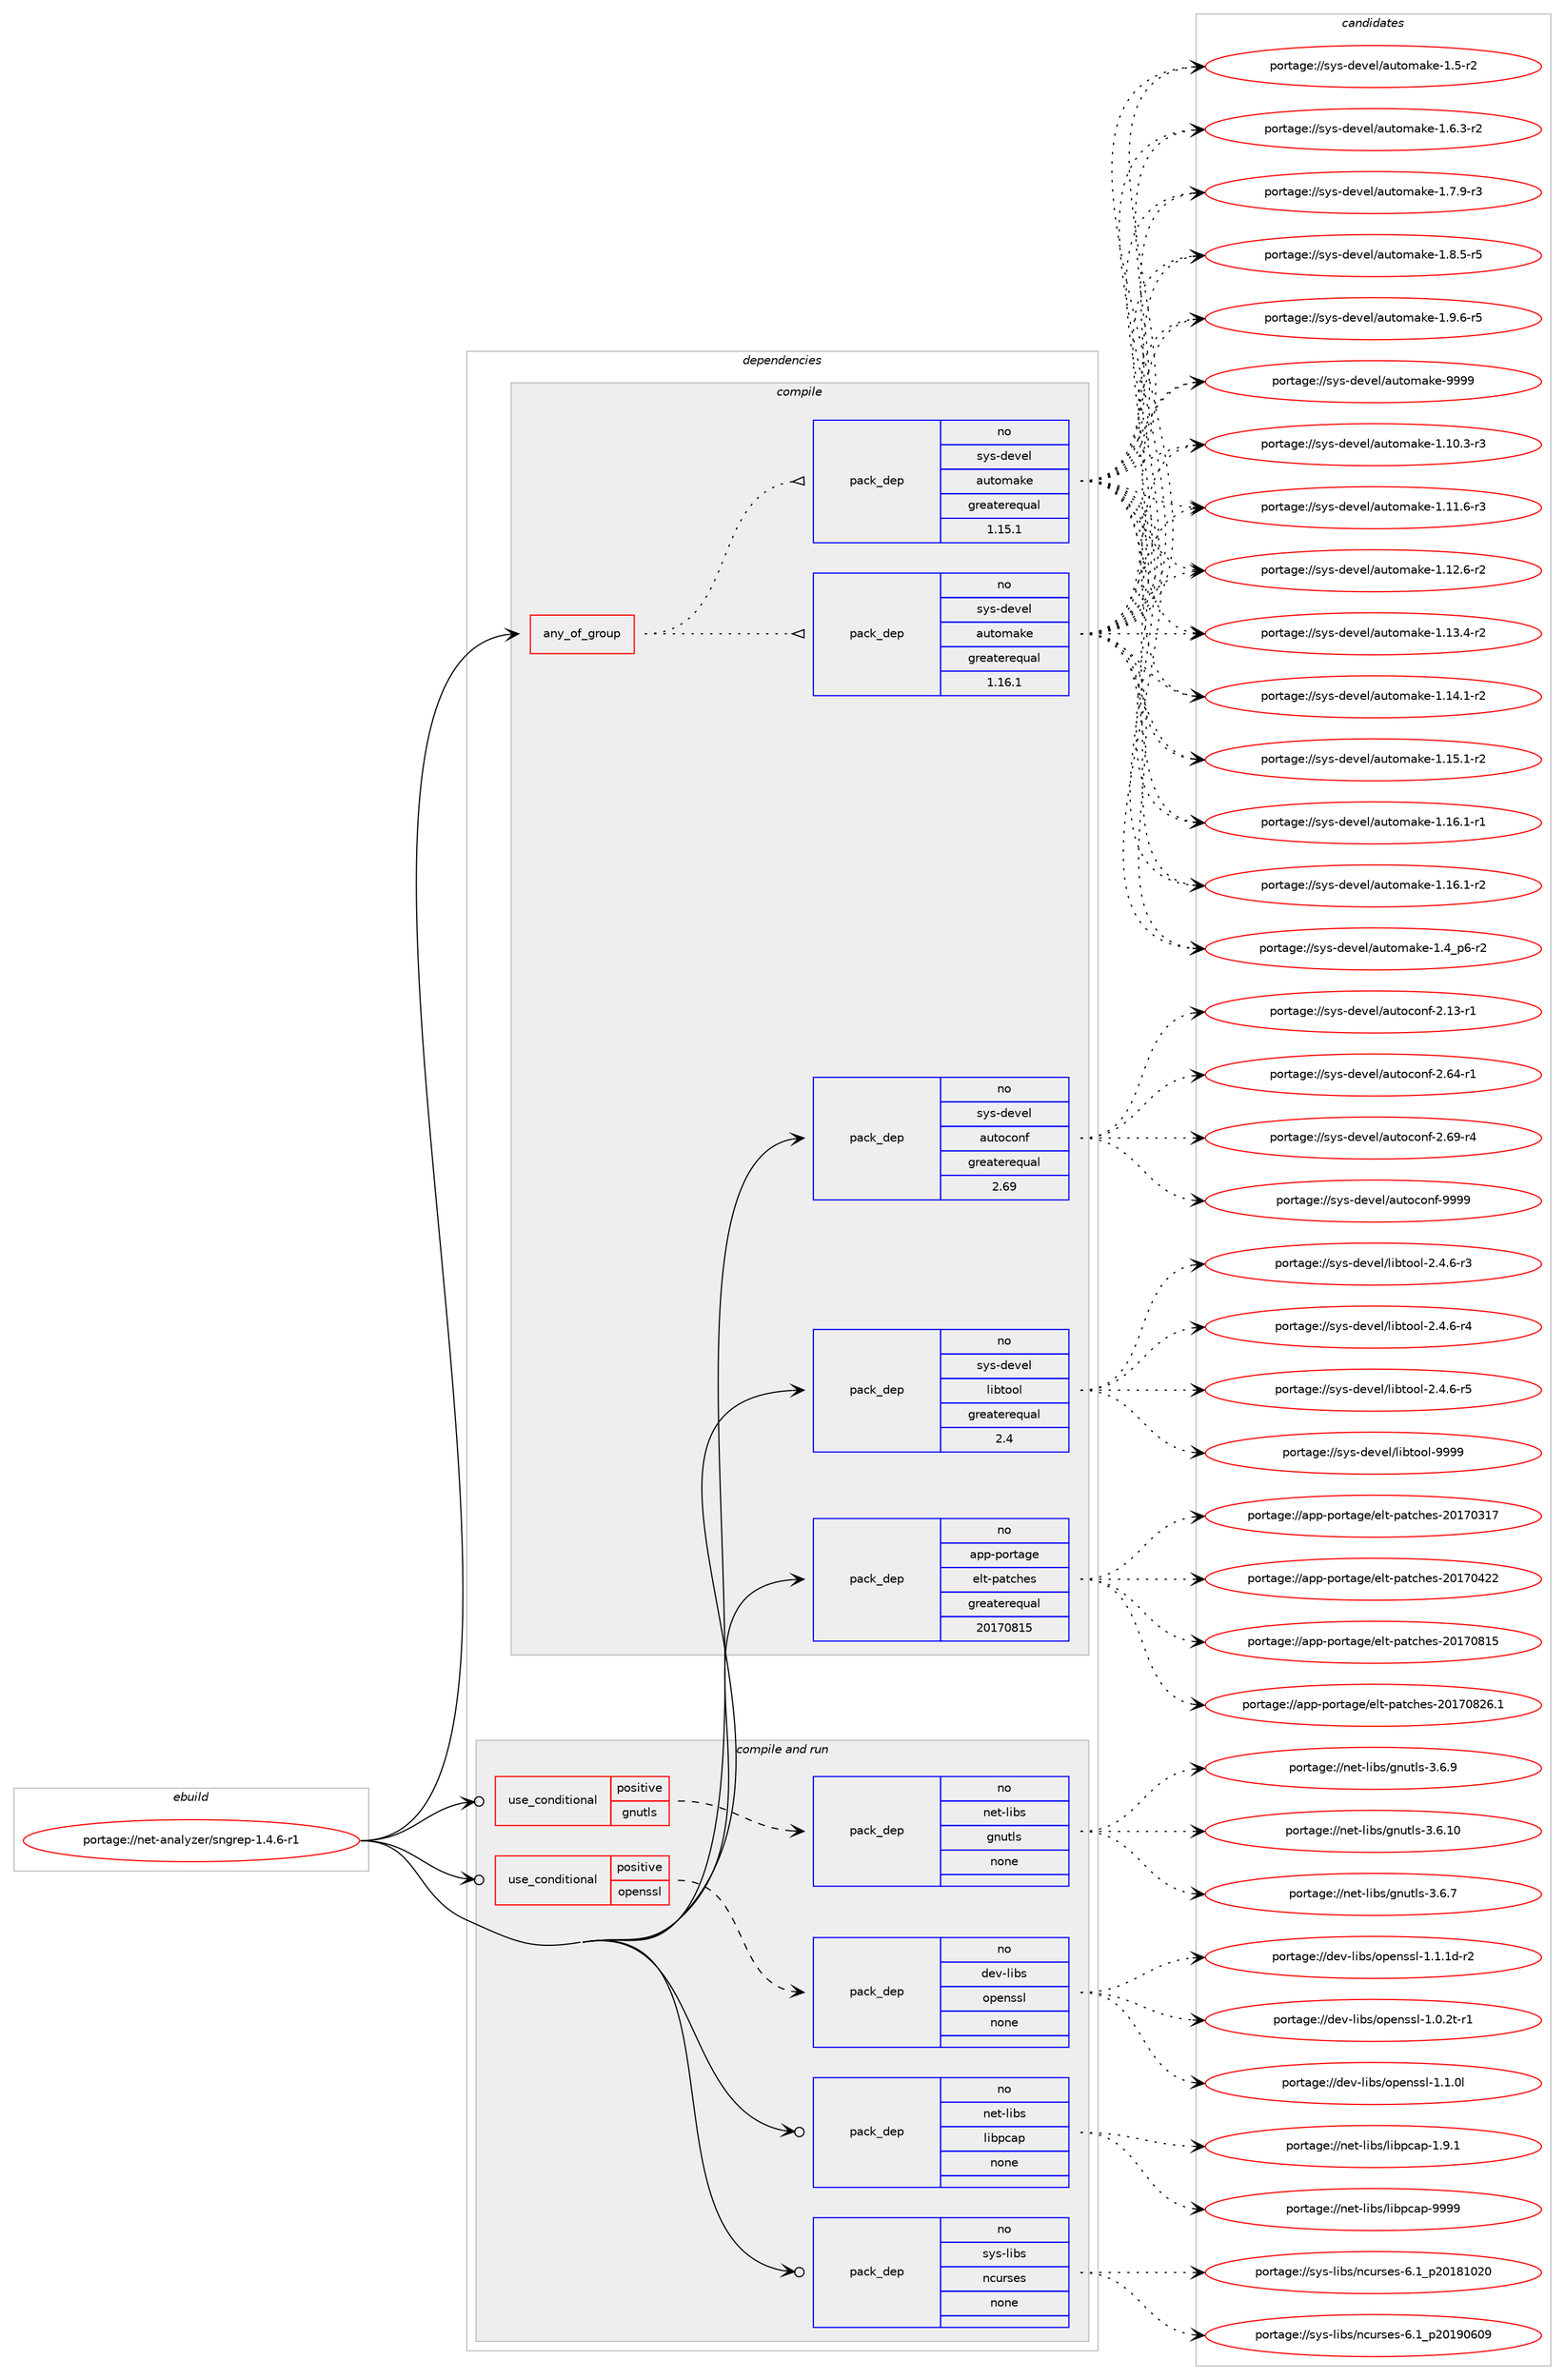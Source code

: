 digraph prolog {

# *************
# Graph options
# *************

newrank=true;
concentrate=true;
compound=true;
graph [rankdir=LR,fontname=Helvetica,fontsize=10,ranksep=1.5];#, ranksep=2.5, nodesep=0.2];
edge  [arrowhead=vee];
node  [fontname=Helvetica,fontsize=10];

# **********
# The ebuild
# **********

subgraph cluster_leftcol {
color=gray;
rank=same;
label=<<i>ebuild</i>>;
id [label="portage://net-analyzer/sngrep-1.4.6-r1", color=red, width=4, href="../net-analyzer/sngrep-1.4.6-r1.svg"];
}

# ****************
# The dependencies
# ****************

subgraph cluster_midcol {
color=gray;
label=<<i>dependencies</i>>;
subgraph cluster_compile {
fillcolor="#eeeeee";
style=filled;
label=<<i>compile</i>>;
subgraph any5602 {
dependency348741 [label=<<TABLE BORDER="0" CELLBORDER="1" CELLSPACING="0" CELLPADDING="4"><TR><TD CELLPADDING="10">any_of_group</TD></TR></TABLE>>, shape=none, color=red];subgraph pack256062 {
dependency348742 [label=<<TABLE BORDER="0" CELLBORDER="1" CELLSPACING="0" CELLPADDING="4" WIDTH="220"><TR><TD ROWSPAN="6" CELLPADDING="30">pack_dep</TD></TR><TR><TD WIDTH="110">no</TD></TR><TR><TD>sys-devel</TD></TR><TR><TD>automake</TD></TR><TR><TD>greaterequal</TD></TR><TR><TD>1.16.1</TD></TR></TABLE>>, shape=none, color=blue];
}
dependency348741:e -> dependency348742:w [weight=20,style="dotted",arrowhead="oinv"];
subgraph pack256063 {
dependency348743 [label=<<TABLE BORDER="0" CELLBORDER="1" CELLSPACING="0" CELLPADDING="4" WIDTH="220"><TR><TD ROWSPAN="6" CELLPADDING="30">pack_dep</TD></TR><TR><TD WIDTH="110">no</TD></TR><TR><TD>sys-devel</TD></TR><TR><TD>automake</TD></TR><TR><TD>greaterequal</TD></TR><TR><TD>1.15.1</TD></TR></TABLE>>, shape=none, color=blue];
}
dependency348741:e -> dependency348743:w [weight=20,style="dotted",arrowhead="oinv"];
}
id:e -> dependency348741:w [weight=20,style="solid",arrowhead="vee"];
subgraph pack256064 {
dependency348744 [label=<<TABLE BORDER="0" CELLBORDER="1" CELLSPACING="0" CELLPADDING="4" WIDTH="220"><TR><TD ROWSPAN="6" CELLPADDING="30">pack_dep</TD></TR><TR><TD WIDTH="110">no</TD></TR><TR><TD>app-portage</TD></TR><TR><TD>elt-patches</TD></TR><TR><TD>greaterequal</TD></TR><TR><TD>20170815</TD></TR></TABLE>>, shape=none, color=blue];
}
id:e -> dependency348744:w [weight=20,style="solid",arrowhead="vee"];
subgraph pack256065 {
dependency348745 [label=<<TABLE BORDER="0" CELLBORDER="1" CELLSPACING="0" CELLPADDING="4" WIDTH="220"><TR><TD ROWSPAN="6" CELLPADDING="30">pack_dep</TD></TR><TR><TD WIDTH="110">no</TD></TR><TR><TD>sys-devel</TD></TR><TR><TD>autoconf</TD></TR><TR><TD>greaterequal</TD></TR><TR><TD>2.69</TD></TR></TABLE>>, shape=none, color=blue];
}
id:e -> dependency348745:w [weight=20,style="solid",arrowhead="vee"];
subgraph pack256066 {
dependency348746 [label=<<TABLE BORDER="0" CELLBORDER="1" CELLSPACING="0" CELLPADDING="4" WIDTH="220"><TR><TD ROWSPAN="6" CELLPADDING="30">pack_dep</TD></TR><TR><TD WIDTH="110">no</TD></TR><TR><TD>sys-devel</TD></TR><TR><TD>libtool</TD></TR><TR><TD>greaterequal</TD></TR><TR><TD>2.4</TD></TR></TABLE>>, shape=none, color=blue];
}
id:e -> dependency348746:w [weight=20,style="solid",arrowhead="vee"];
}
subgraph cluster_compileandrun {
fillcolor="#eeeeee";
style=filled;
label=<<i>compile and run</i>>;
subgraph cond86930 {
dependency348747 [label=<<TABLE BORDER="0" CELLBORDER="1" CELLSPACING="0" CELLPADDING="4"><TR><TD ROWSPAN="3" CELLPADDING="10">use_conditional</TD></TR><TR><TD>positive</TD></TR><TR><TD>gnutls</TD></TR></TABLE>>, shape=none, color=red];
subgraph pack256067 {
dependency348748 [label=<<TABLE BORDER="0" CELLBORDER="1" CELLSPACING="0" CELLPADDING="4" WIDTH="220"><TR><TD ROWSPAN="6" CELLPADDING="30">pack_dep</TD></TR><TR><TD WIDTH="110">no</TD></TR><TR><TD>net-libs</TD></TR><TR><TD>gnutls</TD></TR><TR><TD>none</TD></TR><TR><TD></TD></TR></TABLE>>, shape=none, color=blue];
}
dependency348747:e -> dependency348748:w [weight=20,style="dashed",arrowhead="vee"];
}
id:e -> dependency348747:w [weight=20,style="solid",arrowhead="odotvee"];
subgraph cond86931 {
dependency348749 [label=<<TABLE BORDER="0" CELLBORDER="1" CELLSPACING="0" CELLPADDING="4"><TR><TD ROWSPAN="3" CELLPADDING="10">use_conditional</TD></TR><TR><TD>positive</TD></TR><TR><TD>openssl</TD></TR></TABLE>>, shape=none, color=red];
subgraph pack256068 {
dependency348750 [label=<<TABLE BORDER="0" CELLBORDER="1" CELLSPACING="0" CELLPADDING="4" WIDTH="220"><TR><TD ROWSPAN="6" CELLPADDING="30">pack_dep</TD></TR><TR><TD WIDTH="110">no</TD></TR><TR><TD>dev-libs</TD></TR><TR><TD>openssl</TD></TR><TR><TD>none</TD></TR><TR><TD></TD></TR></TABLE>>, shape=none, color=blue];
}
dependency348749:e -> dependency348750:w [weight=20,style="dashed",arrowhead="vee"];
}
id:e -> dependency348749:w [weight=20,style="solid",arrowhead="odotvee"];
subgraph pack256069 {
dependency348751 [label=<<TABLE BORDER="0" CELLBORDER="1" CELLSPACING="0" CELLPADDING="4" WIDTH="220"><TR><TD ROWSPAN="6" CELLPADDING="30">pack_dep</TD></TR><TR><TD WIDTH="110">no</TD></TR><TR><TD>net-libs</TD></TR><TR><TD>libpcap</TD></TR><TR><TD>none</TD></TR><TR><TD></TD></TR></TABLE>>, shape=none, color=blue];
}
id:e -> dependency348751:w [weight=20,style="solid",arrowhead="odotvee"];
subgraph pack256070 {
dependency348752 [label=<<TABLE BORDER="0" CELLBORDER="1" CELLSPACING="0" CELLPADDING="4" WIDTH="220"><TR><TD ROWSPAN="6" CELLPADDING="30">pack_dep</TD></TR><TR><TD WIDTH="110">no</TD></TR><TR><TD>sys-libs</TD></TR><TR><TD>ncurses</TD></TR><TR><TD>none</TD></TR><TR><TD></TD></TR></TABLE>>, shape=none, color=blue];
}
id:e -> dependency348752:w [weight=20,style="solid",arrowhead="odotvee"];
}
subgraph cluster_run {
fillcolor="#eeeeee";
style=filled;
label=<<i>run</i>>;
}
}

# **************
# The candidates
# **************

subgraph cluster_choices {
rank=same;
color=gray;
label=<<i>candidates</i>>;

subgraph choice256062 {
color=black;
nodesep=1;
choiceportage11512111545100101118101108479711711611110997107101454946494846514511451 [label="portage://sys-devel/automake-1.10.3-r3", color=red, width=4,href="../sys-devel/automake-1.10.3-r3.svg"];
choiceportage11512111545100101118101108479711711611110997107101454946494946544511451 [label="portage://sys-devel/automake-1.11.6-r3", color=red, width=4,href="../sys-devel/automake-1.11.6-r3.svg"];
choiceportage11512111545100101118101108479711711611110997107101454946495046544511450 [label="portage://sys-devel/automake-1.12.6-r2", color=red, width=4,href="../sys-devel/automake-1.12.6-r2.svg"];
choiceportage11512111545100101118101108479711711611110997107101454946495146524511450 [label="portage://sys-devel/automake-1.13.4-r2", color=red, width=4,href="../sys-devel/automake-1.13.4-r2.svg"];
choiceportage11512111545100101118101108479711711611110997107101454946495246494511450 [label="portage://sys-devel/automake-1.14.1-r2", color=red, width=4,href="../sys-devel/automake-1.14.1-r2.svg"];
choiceportage11512111545100101118101108479711711611110997107101454946495346494511450 [label="portage://sys-devel/automake-1.15.1-r2", color=red, width=4,href="../sys-devel/automake-1.15.1-r2.svg"];
choiceportage11512111545100101118101108479711711611110997107101454946495446494511449 [label="portage://sys-devel/automake-1.16.1-r1", color=red, width=4,href="../sys-devel/automake-1.16.1-r1.svg"];
choiceportage11512111545100101118101108479711711611110997107101454946495446494511450 [label="portage://sys-devel/automake-1.16.1-r2", color=red, width=4,href="../sys-devel/automake-1.16.1-r2.svg"];
choiceportage115121115451001011181011084797117116111109971071014549465295112544511450 [label="portage://sys-devel/automake-1.4_p6-r2", color=red, width=4,href="../sys-devel/automake-1.4_p6-r2.svg"];
choiceportage11512111545100101118101108479711711611110997107101454946534511450 [label="portage://sys-devel/automake-1.5-r2", color=red, width=4,href="../sys-devel/automake-1.5-r2.svg"];
choiceportage115121115451001011181011084797117116111109971071014549465446514511450 [label="portage://sys-devel/automake-1.6.3-r2", color=red, width=4,href="../sys-devel/automake-1.6.3-r2.svg"];
choiceportage115121115451001011181011084797117116111109971071014549465546574511451 [label="portage://sys-devel/automake-1.7.9-r3", color=red, width=4,href="../sys-devel/automake-1.7.9-r3.svg"];
choiceportage115121115451001011181011084797117116111109971071014549465646534511453 [label="portage://sys-devel/automake-1.8.5-r5", color=red, width=4,href="../sys-devel/automake-1.8.5-r5.svg"];
choiceportage115121115451001011181011084797117116111109971071014549465746544511453 [label="portage://sys-devel/automake-1.9.6-r5", color=red, width=4,href="../sys-devel/automake-1.9.6-r5.svg"];
choiceportage115121115451001011181011084797117116111109971071014557575757 [label="portage://sys-devel/automake-9999", color=red, width=4,href="../sys-devel/automake-9999.svg"];
dependency348742:e -> choiceportage11512111545100101118101108479711711611110997107101454946494846514511451:w [style=dotted,weight="100"];
dependency348742:e -> choiceportage11512111545100101118101108479711711611110997107101454946494946544511451:w [style=dotted,weight="100"];
dependency348742:e -> choiceportage11512111545100101118101108479711711611110997107101454946495046544511450:w [style=dotted,weight="100"];
dependency348742:e -> choiceportage11512111545100101118101108479711711611110997107101454946495146524511450:w [style=dotted,weight="100"];
dependency348742:e -> choiceportage11512111545100101118101108479711711611110997107101454946495246494511450:w [style=dotted,weight="100"];
dependency348742:e -> choiceportage11512111545100101118101108479711711611110997107101454946495346494511450:w [style=dotted,weight="100"];
dependency348742:e -> choiceportage11512111545100101118101108479711711611110997107101454946495446494511449:w [style=dotted,weight="100"];
dependency348742:e -> choiceportage11512111545100101118101108479711711611110997107101454946495446494511450:w [style=dotted,weight="100"];
dependency348742:e -> choiceportage115121115451001011181011084797117116111109971071014549465295112544511450:w [style=dotted,weight="100"];
dependency348742:e -> choiceportage11512111545100101118101108479711711611110997107101454946534511450:w [style=dotted,weight="100"];
dependency348742:e -> choiceportage115121115451001011181011084797117116111109971071014549465446514511450:w [style=dotted,weight="100"];
dependency348742:e -> choiceportage115121115451001011181011084797117116111109971071014549465546574511451:w [style=dotted,weight="100"];
dependency348742:e -> choiceportage115121115451001011181011084797117116111109971071014549465646534511453:w [style=dotted,weight="100"];
dependency348742:e -> choiceportage115121115451001011181011084797117116111109971071014549465746544511453:w [style=dotted,weight="100"];
dependency348742:e -> choiceportage115121115451001011181011084797117116111109971071014557575757:w [style=dotted,weight="100"];
}
subgraph choice256063 {
color=black;
nodesep=1;
choiceportage11512111545100101118101108479711711611110997107101454946494846514511451 [label="portage://sys-devel/automake-1.10.3-r3", color=red, width=4,href="../sys-devel/automake-1.10.3-r3.svg"];
choiceportage11512111545100101118101108479711711611110997107101454946494946544511451 [label="portage://sys-devel/automake-1.11.6-r3", color=red, width=4,href="../sys-devel/automake-1.11.6-r3.svg"];
choiceportage11512111545100101118101108479711711611110997107101454946495046544511450 [label="portage://sys-devel/automake-1.12.6-r2", color=red, width=4,href="../sys-devel/automake-1.12.6-r2.svg"];
choiceportage11512111545100101118101108479711711611110997107101454946495146524511450 [label="portage://sys-devel/automake-1.13.4-r2", color=red, width=4,href="../sys-devel/automake-1.13.4-r2.svg"];
choiceportage11512111545100101118101108479711711611110997107101454946495246494511450 [label="portage://sys-devel/automake-1.14.1-r2", color=red, width=4,href="../sys-devel/automake-1.14.1-r2.svg"];
choiceportage11512111545100101118101108479711711611110997107101454946495346494511450 [label="portage://sys-devel/automake-1.15.1-r2", color=red, width=4,href="../sys-devel/automake-1.15.1-r2.svg"];
choiceportage11512111545100101118101108479711711611110997107101454946495446494511449 [label="portage://sys-devel/automake-1.16.1-r1", color=red, width=4,href="../sys-devel/automake-1.16.1-r1.svg"];
choiceportage11512111545100101118101108479711711611110997107101454946495446494511450 [label="portage://sys-devel/automake-1.16.1-r2", color=red, width=4,href="../sys-devel/automake-1.16.1-r2.svg"];
choiceportage115121115451001011181011084797117116111109971071014549465295112544511450 [label="portage://sys-devel/automake-1.4_p6-r2", color=red, width=4,href="../sys-devel/automake-1.4_p6-r2.svg"];
choiceportage11512111545100101118101108479711711611110997107101454946534511450 [label="portage://sys-devel/automake-1.5-r2", color=red, width=4,href="../sys-devel/automake-1.5-r2.svg"];
choiceportage115121115451001011181011084797117116111109971071014549465446514511450 [label="portage://sys-devel/automake-1.6.3-r2", color=red, width=4,href="../sys-devel/automake-1.6.3-r2.svg"];
choiceportage115121115451001011181011084797117116111109971071014549465546574511451 [label="portage://sys-devel/automake-1.7.9-r3", color=red, width=4,href="../sys-devel/automake-1.7.9-r3.svg"];
choiceportage115121115451001011181011084797117116111109971071014549465646534511453 [label="portage://sys-devel/automake-1.8.5-r5", color=red, width=4,href="../sys-devel/automake-1.8.5-r5.svg"];
choiceportage115121115451001011181011084797117116111109971071014549465746544511453 [label="portage://sys-devel/automake-1.9.6-r5", color=red, width=4,href="../sys-devel/automake-1.9.6-r5.svg"];
choiceportage115121115451001011181011084797117116111109971071014557575757 [label="portage://sys-devel/automake-9999", color=red, width=4,href="../sys-devel/automake-9999.svg"];
dependency348743:e -> choiceportage11512111545100101118101108479711711611110997107101454946494846514511451:w [style=dotted,weight="100"];
dependency348743:e -> choiceportage11512111545100101118101108479711711611110997107101454946494946544511451:w [style=dotted,weight="100"];
dependency348743:e -> choiceportage11512111545100101118101108479711711611110997107101454946495046544511450:w [style=dotted,weight="100"];
dependency348743:e -> choiceportage11512111545100101118101108479711711611110997107101454946495146524511450:w [style=dotted,weight="100"];
dependency348743:e -> choiceportage11512111545100101118101108479711711611110997107101454946495246494511450:w [style=dotted,weight="100"];
dependency348743:e -> choiceportage11512111545100101118101108479711711611110997107101454946495346494511450:w [style=dotted,weight="100"];
dependency348743:e -> choiceportage11512111545100101118101108479711711611110997107101454946495446494511449:w [style=dotted,weight="100"];
dependency348743:e -> choiceportage11512111545100101118101108479711711611110997107101454946495446494511450:w [style=dotted,weight="100"];
dependency348743:e -> choiceportage115121115451001011181011084797117116111109971071014549465295112544511450:w [style=dotted,weight="100"];
dependency348743:e -> choiceportage11512111545100101118101108479711711611110997107101454946534511450:w [style=dotted,weight="100"];
dependency348743:e -> choiceportage115121115451001011181011084797117116111109971071014549465446514511450:w [style=dotted,weight="100"];
dependency348743:e -> choiceportage115121115451001011181011084797117116111109971071014549465546574511451:w [style=dotted,weight="100"];
dependency348743:e -> choiceportage115121115451001011181011084797117116111109971071014549465646534511453:w [style=dotted,weight="100"];
dependency348743:e -> choiceportage115121115451001011181011084797117116111109971071014549465746544511453:w [style=dotted,weight="100"];
dependency348743:e -> choiceportage115121115451001011181011084797117116111109971071014557575757:w [style=dotted,weight="100"];
}
subgraph choice256064 {
color=black;
nodesep=1;
choiceportage97112112451121111141169710310147101108116451129711699104101115455048495548514955 [label="portage://app-portage/elt-patches-20170317", color=red, width=4,href="../app-portage/elt-patches-20170317.svg"];
choiceportage97112112451121111141169710310147101108116451129711699104101115455048495548525050 [label="portage://app-portage/elt-patches-20170422", color=red, width=4,href="../app-portage/elt-patches-20170422.svg"];
choiceportage97112112451121111141169710310147101108116451129711699104101115455048495548564953 [label="portage://app-portage/elt-patches-20170815", color=red, width=4,href="../app-portage/elt-patches-20170815.svg"];
choiceportage971121124511211111411697103101471011081164511297116991041011154550484955485650544649 [label="portage://app-portage/elt-patches-20170826.1", color=red, width=4,href="../app-portage/elt-patches-20170826.1.svg"];
dependency348744:e -> choiceportage97112112451121111141169710310147101108116451129711699104101115455048495548514955:w [style=dotted,weight="100"];
dependency348744:e -> choiceportage97112112451121111141169710310147101108116451129711699104101115455048495548525050:w [style=dotted,weight="100"];
dependency348744:e -> choiceportage97112112451121111141169710310147101108116451129711699104101115455048495548564953:w [style=dotted,weight="100"];
dependency348744:e -> choiceportage971121124511211111411697103101471011081164511297116991041011154550484955485650544649:w [style=dotted,weight="100"];
}
subgraph choice256065 {
color=black;
nodesep=1;
choiceportage1151211154510010111810110847971171161119911111010245504649514511449 [label="portage://sys-devel/autoconf-2.13-r1", color=red, width=4,href="../sys-devel/autoconf-2.13-r1.svg"];
choiceportage1151211154510010111810110847971171161119911111010245504654524511449 [label="portage://sys-devel/autoconf-2.64-r1", color=red, width=4,href="../sys-devel/autoconf-2.64-r1.svg"];
choiceportage1151211154510010111810110847971171161119911111010245504654574511452 [label="portage://sys-devel/autoconf-2.69-r4", color=red, width=4,href="../sys-devel/autoconf-2.69-r4.svg"];
choiceportage115121115451001011181011084797117116111991111101024557575757 [label="portage://sys-devel/autoconf-9999", color=red, width=4,href="../sys-devel/autoconf-9999.svg"];
dependency348745:e -> choiceportage1151211154510010111810110847971171161119911111010245504649514511449:w [style=dotted,weight="100"];
dependency348745:e -> choiceportage1151211154510010111810110847971171161119911111010245504654524511449:w [style=dotted,weight="100"];
dependency348745:e -> choiceportage1151211154510010111810110847971171161119911111010245504654574511452:w [style=dotted,weight="100"];
dependency348745:e -> choiceportage115121115451001011181011084797117116111991111101024557575757:w [style=dotted,weight="100"];
}
subgraph choice256066 {
color=black;
nodesep=1;
choiceportage1151211154510010111810110847108105981161111111084550465246544511451 [label="portage://sys-devel/libtool-2.4.6-r3", color=red, width=4,href="../sys-devel/libtool-2.4.6-r3.svg"];
choiceportage1151211154510010111810110847108105981161111111084550465246544511452 [label="portage://sys-devel/libtool-2.4.6-r4", color=red, width=4,href="../sys-devel/libtool-2.4.6-r4.svg"];
choiceportage1151211154510010111810110847108105981161111111084550465246544511453 [label="portage://sys-devel/libtool-2.4.6-r5", color=red, width=4,href="../sys-devel/libtool-2.4.6-r5.svg"];
choiceportage1151211154510010111810110847108105981161111111084557575757 [label="portage://sys-devel/libtool-9999", color=red, width=4,href="../sys-devel/libtool-9999.svg"];
dependency348746:e -> choiceportage1151211154510010111810110847108105981161111111084550465246544511451:w [style=dotted,weight="100"];
dependency348746:e -> choiceportage1151211154510010111810110847108105981161111111084550465246544511452:w [style=dotted,weight="100"];
dependency348746:e -> choiceportage1151211154510010111810110847108105981161111111084550465246544511453:w [style=dotted,weight="100"];
dependency348746:e -> choiceportage1151211154510010111810110847108105981161111111084557575757:w [style=dotted,weight="100"];
}
subgraph choice256067 {
color=black;
nodesep=1;
choiceportage11010111645108105981154710311011711610811545514654464948 [label="portage://net-libs/gnutls-3.6.10", color=red, width=4,href="../net-libs/gnutls-3.6.10.svg"];
choiceportage110101116451081059811547103110117116108115455146544655 [label="portage://net-libs/gnutls-3.6.7", color=red, width=4,href="../net-libs/gnutls-3.6.7.svg"];
choiceportage110101116451081059811547103110117116108115455146544657 [label="portage://net-libs/gnutls-3.6.9", color=red, width=4,href="../net-libs/gnutls-3.6.9.svg"];
dependency348748:e -> choiceportage11010111645108105981154710311011711610811545514654464948:w [style=dotted,weight="100"];
dependency348748:e -> choiceportage110101116451081059811547103110117116108115455146544655:w [style=dotted,weight="100"];
dependency348748:e -> choiceportage110101116451081059811547103110117116108115455146544657:w [style=dotted,weight="100"];
}
subgraph choice256068 {
color=black;
nodesep=1;
choiceportage1001011184510810598115471111121011101151151084549464846501164511449 [label="portage://dev-libs/openssl-1.0.2t-r1", color=red, width=4,href="../dev-libs/openssl-1.0.2t-r1.svg"];
choiceportage100101118451081059811547111112101110115115108454946494648108 [label="portage://dev-libs/openssl-1.1.0l", color=red, width=4,href="../dev-libs/openssl-1.1.0l.svg"];
choiceportage1001011184510810598115471111121011101151151084549464946491004511450 [label="portage://dev-libs/openssl-1.1.1d-r2", color=red, width=4,href="../dev-libs/openssl-1.1.1d-r2.svg"];
dependency348750:e -> choiceportage1001011184510810598115471111121011101151151084549464846501164511449:w [style=dotted,weight="100"];
dependency348750:e -> choiceportage100101118451081059811547111112101110115115108454946494648108:w [style=dotted,weight="100"];
dependency348750:e -> choiceportage1001011184510810598115471111121011101151151084549464946491004511450:w [style=dotted,weight="100"];
}
subgraph choice256069 {
color=black;
nodesep=1;
choiceportage110101116451081059811547108105981129997112454946574649 [label="portage://net-libs/libpcap-1.9.1", color=red, width=4,href="../net-libs/libpcap-1.9.1.svg"];
choiceportage1101011164510810598115471081059811299971124557575757 [label="portage://net-libs/libpcap-9999", color=red, width=4,href="../net-libs/libpcap-9999.svg"];
dependency348751:e -> choiceportage110101116451081059811547108105981129997112454946574649:w [style=dotted,weight="100"];
dependency348751:e -> choiceportage1101011164510810598115471081059811299971124557575757:w [style=dotted,weight="100"];
}
subgraph choice256070 {
color=black;
nodesep=1;
choiceportage1151211154510810598115471109911711411510111545544649951125048495649485048 [label="portage://sys-libs/ncurses-6.1_p20181020", color=red, width=4,href="../sys-libs/ncurses-6.1_p20181020.svg"];
choiceportage1151211154510810598115471109911711411510111545544649951125048495748544857 [label="portage://sys-libs/ncurses-6.1_p20190609", color=red, width=4,href="../sys-libs/ncurses-6.1_p20190609.svg"];
dependency348752:e -> choiceportage1151211154510810598115471109911711411510111545544649951125048495649485048:w [style=dotted,weight="100"];
dependency348752:e -> choiceportage1151211154510810598115471109911711411510111545544649951125048495748544857:w [style=dotted,weight="100"];
}
}

}

